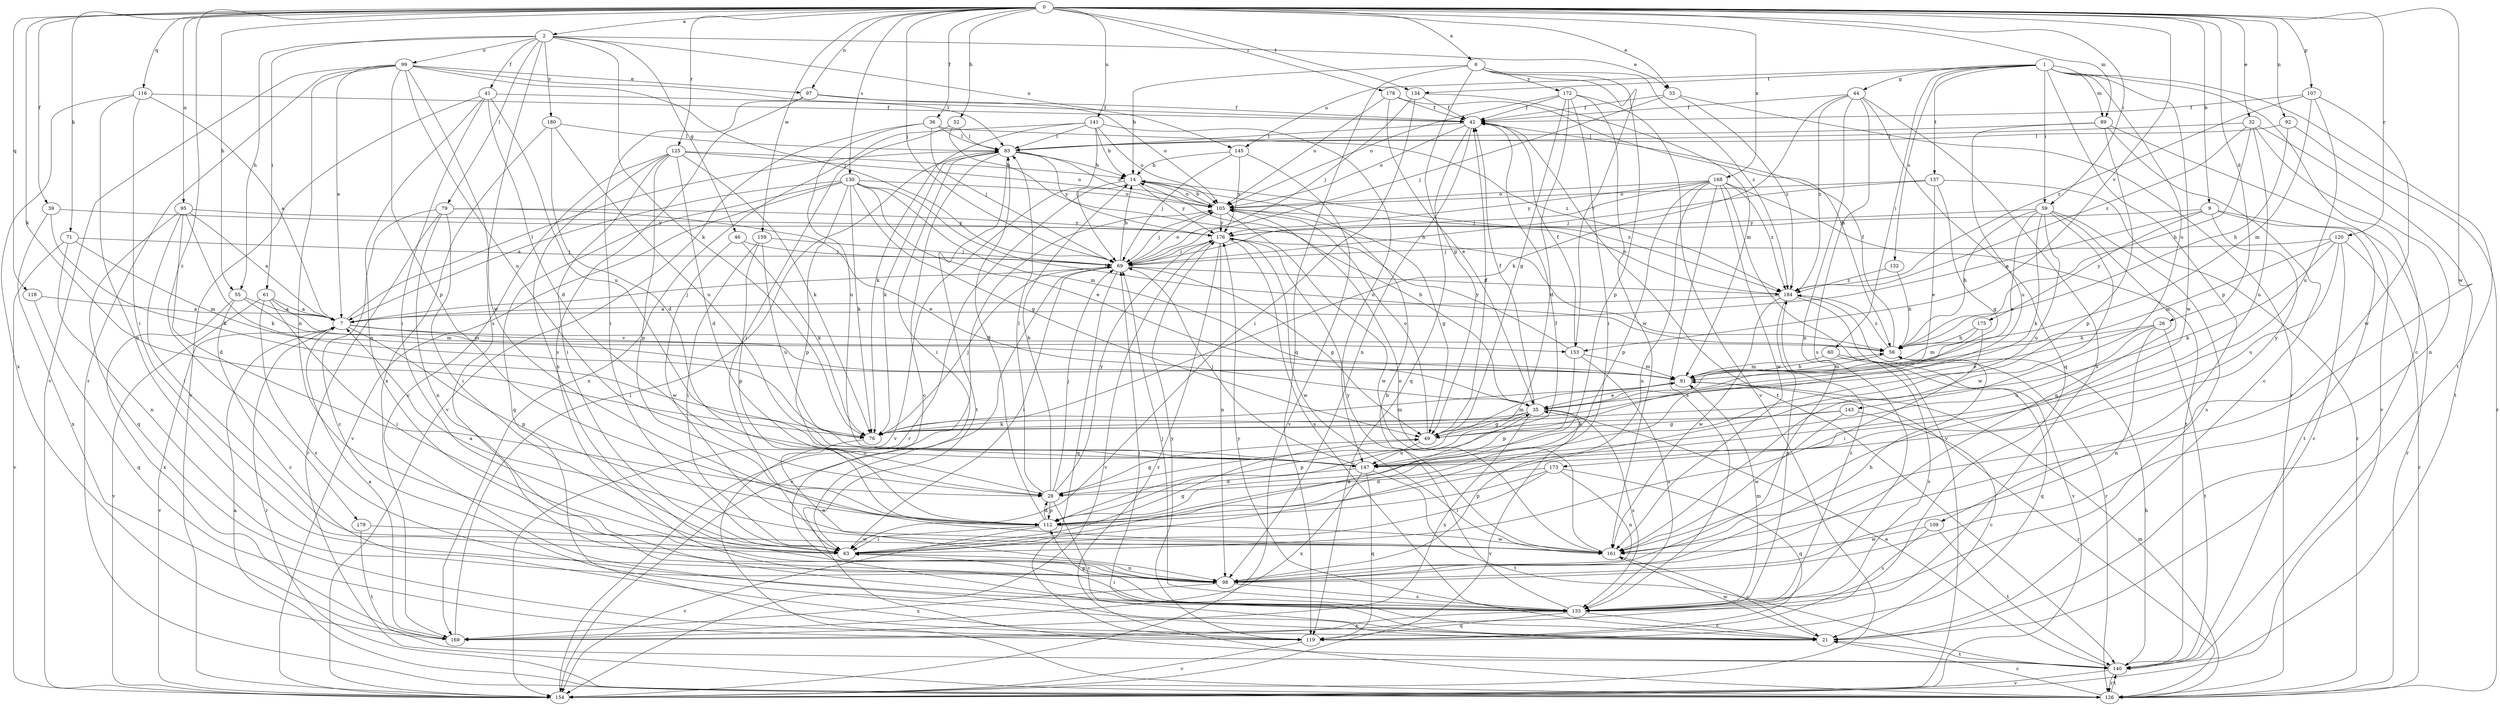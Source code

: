 strict digraph  {
0;
1;
2;
6;
7;
9;
14;
21;
26;
28;
32;
33;
35;
36;
39;
41;
42;
44;
46;
49;
52;
55;
56;
59;
60;
61;
63;
69;
71;
76;
79;
83;
89;
91;
92;
95;
97;
98;
99;
105;
107;
109;
112;
116;
118;
119;
120;
125;
126;
130;
132;
133;
134;
137;
140;
141;
143;
145;
147;
153;
154;
159;
161;
168;
169;
172;
173;
175;
176;
178;
179;
180;
184;
0 -> 2  [label=a];
0 -> 6  [label=a];
0 -> 9  [label=b];
0 -> 26  [label=d];
0 -> 32  [label=e];
0 -> 33  [label=e];
0 -> 36  [label=f];
0 -> 39  [label=f];
0 -> 52  [label=h];
0 -> 55  [label=h];
0 -> 59  [label=i];
0 -> 69  [label=j];
0 -> 71  [label=k];
0 -> 76  [label=k];
0 -> 89  [label=m];
0 -> 92  [label=n];
0 -> 95  [label=n];
0 -> 97  [label=n];
0 -> 107  [label=p];
0 -> 116  [label=q];
0 -> 118  [label=q];
0 -> 120  [label=r];
0 -> 125  [label=r];
0 -> 130  [label=s];
0 -> 134  [label=t];
0 -> 141  [label=u];
0 -> 153  [label=v];
0 -> 159  [label=w];
0 -> 161  [label=w];
0 -> 168  [label=x];
0 -> 178  [label=z];
0 -> 179  [label=z];
1 -> 21  [label=c];
1 -> 44  [label=g];
1 -> 59  [label=i];
1 -> 60  [label=i];
1 -> 89  [label=m];
1 -> 109  [label=p];
1 -> 132  [label=s];
1 -> 134  [label=t];
1 -> 137  [label=t];
1 -> 140  [label=t];
1 -> 143  [label=u];
1 -> 145  [label=u];
1 -> 161  [label=w];
2 -> 33  [label=e];
2 -> 41  [label=f];
2 -> 46  [label=g];
2 -> 55  [label=h];
2 -> 61  [label=i];
2 -> 76  [label=k];
2 -> 79  [label=l];
2 -> 99  [label=o];
2 -> 133  [label=s];
2 -> 145  [label=u];
2 -> 180  [label=z];
6 -> 14  [label=b];
6 -> 49  [label=g];
6 -> 112  [label=p];
6 -> 119  [label=q];
6 -> 153  [label=v];
6 -> 172  [label=y];
6 -> 184  [label=z];
7 -> 56  [label=h];
7 -> 69  [label=j];
7 -> 83  [label=l];
7 -> 112  [label=p];
7 -> 126  [label=r];
7 -> 153  [label=v];
7 -> 154  [label=v];
9 -> 7  [label=a];
9 -> 126  [label=r];
9 -> 140  [label=t];
9 -> 173  [label=y];
9 -> 175  [label=y];
9 -> 176  [label=y];
14 -> 105  [label=o];
14 -> 126  [label=r];
14 -> 154  [label=v];
14 -> 176  [label=y];
14 -> 184  [label=z];
21 -> 69  [label=j];
21 -> 140  [label=t];
21 -> 161  [label=w];
21 -> 176  [label=y];
26 -> 35  [label=e];
26 -> 56  [label=h];
26 -> 98  [label=n];
26 -> 140  [label=t];
26 -> 147  [label=u];
28 -> 14  [label=b];
28 -> 21  [label=c];
28 -> 49  [label=g];
28 -> 69  [label=j];
28 -> 83  [label=l];
28 -> 112  [label=p];
28 -> 176  [label=y];
32 -> 56  [label=h];
32 -> 83  [label=l];
32 -> 98  [label=n];
32 -> 140  [label=t];
32 -> 147  [label=u];
32 -> 184  [label=z];
33 -> 42  [label=f];
33 -> 69  [label=j];
33 -> 126  [label=r];
33 -> 184  [label=z];
35 -> 14  [label=b];
35 -> 42  [label=f];
35 -> 49  [label=g];
35 -> 76  [label=k];
35 -> 112  [label=p];
35 -> 133  [label=s];
35 -> 154  [label=v];
35 -> 169  [label=x];
36 -> 69  [label=j];
36 -> 83  [label=l];
36 -> 147  [label=u];
36 -> 154  [label=v];
36 -> 184  [label=z];
39 -> 76  [label=k];
39 -> 169  [label=x];
39 -> 176  [label=y];
41 -> 28  [label=d];
41 -> 42  [label=f];
41 -> 63  [label=i];
41 -> 98  [label=n];
41 -> 147  [label=u];
41 -> 154  [label=v];
42 -> 83  [label=l];
42 -> 98  [label=n];
42 -> 105  [label=o];
42 -> 119  [label=q];
42 -> 140  [label=t];
44 -> 42  [label=f];
44 -> 76  [label=k];
44 -> 98  [label=n];
44 -> 119  [label=q];
44 -> 133  [label=s];
44 -> 169  [label=x];
44 -> 184  [label=z];
46 -> 69  [label=j];
46 -> 76  [label=k];
46 -> 161  [label=w];
49 -> 42  [label=f];
49 -> 91  [label=m];
49 -> 105  [label=o];
49 -> 147  [label=u];
52 -> 56  [label=h];
52 -> 63  [label=i];
52 -> 83  [label=l];
55 -> 7  [label=a];
55 -> 21  [label=c];
55 -> 91  [label=m];
55 -> 169  [label=x];
56 -> 42  [label=f];
56 -> 91  [label=m];
56 -> 184  [label=z];
59 -> 35  [label=e];
59 -> 56  [label=h];
59 -> 76  [label=k];
59 -> 98  [label=n];
59 -> 133  [label=s];
59 -> 147  [label=u];
59 -> 161  [label=w];
59 -> 176  [label=y];
60 -> 91  [label=m];
60 -> 119  [label=q];
60 -> 133  [label=s];
61 -> 7  [label=a];
61 -> 63  [label=i];
61 -> 91  [label=m];
61 -> 133  [label=s];
61 -> 154  [label=v];
63 -> 35  [label=e];
63 -> 49  [label=g];
63 -> 98  [label=n];
69 -> 14  [label=b];
69 -> 49  [label=g];
69 -> 63  [label=i];
69 -> 105  [label=o];
69 -> 119  [label=q];
69 -> 154  [label=v];
69 -> 184  [label=z];
71 -> 69  [label=j];
71 -> 91  [label=m];
71 -> 98  [label=n];
71 -> 154  [label=v];
76 -> 69  [label=j];
76 -> 91  [label=m];
76 -> 98  [label=n];
79 -> 21  [label=c];
79 -> 35  [label=e];
79 -> 63  [label=i];
79 -> 98  [label=n];
79 -> 126  [label=r];
79 -> 176  [label=y];
83 -> 14  [label=b];
83 -> 21  [label=c];
83 -> 63  [label=i];
83 -> 76  [label=k];
83 -> 105  [label=o];
83 -> 140  [label=t];
83 -> 176  [label=y];
89 -> 21  [label=c];
89 -> 83  [label=l];
89 -> 112  [label=p];
89 -> 147  [label=u];
89 -> 154  [label=v];
91 -> 35  [label=e];
91 -> 56  [label=h];
91 -> 126  [label=r];
92 -> 56  [label=h];
92 -> 83  [label=l];
92 -> 126  [label=r];
95 -> 7  [label=a];
95 -> 28  [label=d];
95 -> 63  [label=i];
95 -> 76  [label=k];
95 -> 119  [label=q];
95 -> 176  [label=y];
97 -> 42  [label=f];
97 -> 63  [label=i];
97 -> 105  [label=o];
97 -> 133  [label=s];
98 -> 56  [label=h];
98 -> 133  [label=s];
98 -> 169  [label=x];
99 -> 7  [label=a];
99 -> 69  [label=j];
99 -> 83  [label=l];
99 -> 98  [label=n];
99 -> 112  [label=p];
99 -> 126  [label=r];
99 -> 147  [label=u];
99 -> 154  [label=v];
99 -> 161  [label=w];
99 -> 97  [label=e];
105 -> 14  [label=b];
105 -> 49  [label=g];
105 -> 69  [label=j];
105 -> 161  [label=w];
105 -> 176  [label=y];
107 -> 42  [label=f];
107 -> 91  [label=m];
107 -> 147  [label=u];
107 -> 161  [label=w];
107 -> 184  [label=z];
109 -> 133  [label=s];
109 -> 140  [label=t];
109 -> 161  [label=w];
112 -> 28  [label=d];
112 -> 42  [label=f];
112 -> 63  [label=i];
112 -> 83  [label=l];
112 -> 154  [label=v];
112 -> 161  [label=w];
116 -> 7  [label=a];
116 -> 42  [label=f];
116 -> 63  [label=i];
116 -> 98  [label=n];
116 -> 169  [label=x];
118 -> 7  [label=a];
118 -> 119  [label=q];
119 -> 154  [label=v];
119 -> 176  [label=y];
120 -> 21  [label=c];
120 -> 69  [label=j];
120 -> 76  [label=k];
120 -> 91  [label=m];
120 -> 126  [label=r];
120 -> 147  [label=u];
125 -> 14  [label=b];
125 -> 21  [label=c];
125 -> 28  [label=d];
125 -> 63  [label=i];
125 -> 76  [label=k];
125 -> 98  [label=n];
125 -> 105  [label=o];
125 -> 112  [label=p];
126 -> 7  [label=a];
126 -> 21  [label=c];
126 -> 91  [label=m];
126 -> 140  [label=t];
130 -> 7  [label=a];
130 -> 35  [label=e];
130 -> 49  [label=g];
130 -> 56  [label=h];
130 -> 76  [label=k];
130 -> 91  [label=m];
130 -> 105  [label=o];
130 -> 112  [label=p];
130 -> 119  [label=q];
130 -> 154  [label=v];
132 -> 56  [label=h];
132 -> 184  [label=z];
133 -> 14  [label=b];
133 -> 21  [label=c];
133 -> 63  [label=i];
133 -> 69  [label=j];
133 -> 91  [label=m];
133 -> 112  [label=p];
133 -> 119  [label=q];
133 -> 169  [label=x];
133 -> 184  [label=z];
134 -> 42  [label=f];
134 -> 63  [label=i];
134 -> 69  [label=j];
134 -> 91  [label=m];
137 -> 35  [label=e];
137 -> 49  [label=g];
137 -> 69  [label=j];
137 -> 105  [label=o];
137 -> 126  [label=r];
140 -> 35  [label=e];
140 -> 56  [label=h];
140 -> 126  [label=r];
140 -> 154  [label=v];
141 -> 14  [label=b];
141 -> 69  [label=j];
141 -> 76  [label=k];
141 -> 83  [label=l];
141 -> 105  [label=o];
141 -> 147  [label=u];
141 -> 169  [label=x];
143 -> 21  [label=c];
143 -> 49  [label=g];
143 -> 76  [label=k];
143 -> 161  [label=w];
145 -> 14  [label=b];
145 -> 69  [label=j];
145 -> 154  [label=v];
145 -> 176  [label=y];
147 -> 28  [label=d];
147 -> 69  [label=j];
147 -> 119  [label=q];
147 -> 140  [label=t];
147 -> 169  [label=x];
153 -> 42  [label=f];
153 -> 91  [label=m];
153 -> 112  [label=p];
153 -> 133  [label=s];
153 -> 176  [label=y];
154 -> 105  [label=o];
159 -> 63  [label=i];
159 -> 69  [label=j];
159 -> 112  [label=p];
159 -> 147  [label=u];
161 -> 7  [label=a];
161 -> 21  [label=c];
161 -> 105  [label=o];
161 -> 176  [label=y];
168 -> 69  [label=j];
168 -> 98  [label=n];
168 -> 105  [label=o];
168 -> 112  [label=p];
168 -> 133  [label=s];
168 -> 140  [label=t];
168 -> 154  [label=v];
168 -> 161  [label=w];
168 -> 176  [label=y];
168 -> 184  [label=z];
169 -> 7  [label=a];
169 -> 83  [label=l];
172 -> 28  [label=d];
172 -> 42  [label=f];
172 -> 49  [label=g];
172 -> 63  [label=i];
172 -> 105  [label=o];
172 -> 154  [label=v];
172 -> 161  [label=w];
173 -> 28  [label=d];
173 -> 63  [label=i];
173 -> 98  [label=n];
173 -> 112  [label=p];
173 -> 119  [label=q];
175 -> 56  [label=h];
175 -> 63  [label=i];
175 -> 91  [label=m];
176 -> 69  [label=j];
176 -> 98  [label=n];
176 -> 126  [label=r];
176 -> 133  [label=s];
176 -> 154  [label=v];
176 -> 161  [label=w];
178 -> 35  [label=e];
178 -> 42  [label=f];
178 -> 56  [label=h];
178 -> 105  [label=o];
179 -> 140  [label=t];
179 -> 161  [label=w];
180 -> 28  [label=d];
180 -> 83  [label=l];
180 -> 147  [label=u];
180 -> 169  [label=x];
184 -> 7  [label=a];
184 -> 105  [label=o];
184 -> 126  [label=r];
184 -> 133  [label=s];
184 -> 154  [label=v];
184 -> 161  [label=w];
}
